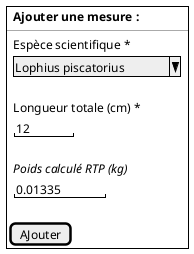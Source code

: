 @startsalt
{
  {+
    { | . |  <b>Ajouter une mesure :  | . }
    --
    { | . | Espèce scientifique *  | . }
    { | . | ^Lophius piscatorius^   | . }
    .
    { | . | Longueur totale (cm) * | .  }
    { | . | "   12  "  }
    .
    { | . | <i>Poids calculé RTP (kg)  | . }
    { | . | "   0.01335 " | .  }
    .
    { [AJouter] }
    }
 }
@endsalt

